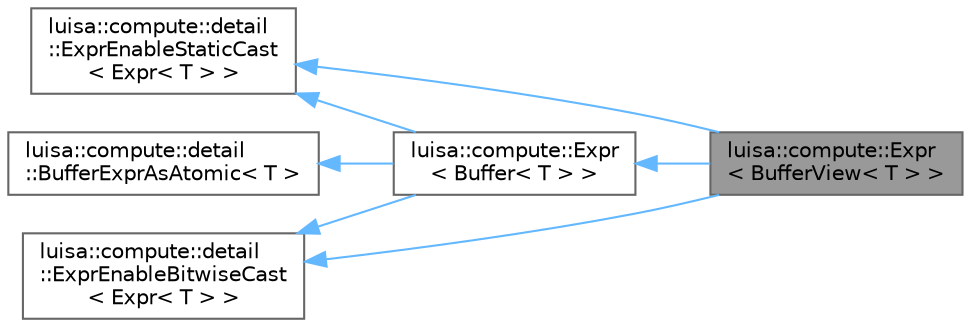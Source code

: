digraph "luisa::compute::Expr&lt; BufferView&lt; T &gt; &gt;"
{
 // LATEX_PDF_SIZE
  bgcolor="transparent";
  edge [fontname=Helvetica,fontsize=10,labelfontname=Helvetica,labelfontsize=10];
  node [fontname=Helvetica,fontsize=10,shape=box,height=0.2,width=0.4];
  rankdir="LR";
  Node1 [id="Node000001",label="luisa::compute::Expr\l\< BufferView\< T \> \>",height=0.2,width=0.4,color="gray40", fillcolor="grey60", style="filled", fontcolor="black",tooltip="Same as Expr<Buffer<T>>"];
  Node2 -> Node1 [id="edge7_Node000001_Node000002",dir="back",color="steelblue1",style="solid",tooltip=" "];
  Node2 [id="Node000002",label="luisa::compute::detail\l::ExprEnableStaticCast\l\< Expr\< T \> \>",height=0.2,width=0.4,color="gray40", fillcolor="white", style="filled",URL="$structluisa_1_1compute_1_1detail_1_1_expr_enable_static_cast.html",tooltip=" "];
  Node3 -> Node1 [id="edge8_Node000001_Node000003",dir="back",color="steelblue1",style="solid",tooltip=" "];
  Node3 [id="Node000003",label="luisa::compute::detail\l::ExprEnableBitwiseCast\l\< Expr\< T \> \>",height=0.2,width=0.4,color="gray40", fillcolor="white", style="filled",URL="$structluisa_1_1compute_1_1detail_1_1_expr_enable_bitwise_cast.html",tooltip=" "];
  Node4 -> Node1 [id="edge9_Node000001_Node000004",dir="back",color="steelblue1",style="solid",tooltip=" "];
  Node4 [id="Node000004",label="luisa::compute::Expr\l\< Buffer\< T \> \>",height=0.2,width=0.4,color="gray40", fillcolor="white", style="filled",URL="$structluisa_1_1compute_1_1_expr_3_01_buffer_3_01_t_01_4_01_4.html",tooltip="Class of Expr<Buffer<T>>"];
  Node2 -> Node4 [id="edge10_Node000004_Node000002",dir="back",color="steelblue1",style="solid",tooltip=" "];
  Node3 -> Node4 [id="edge11_Node000004_Node000003",dir="back",color="steelblue1",style="solid",tooltip=" "];
  Node5 -> Node4 [id="edge12_Node000004_Node000005",dir="back",color="steelblue1",style="solid",tooltip=" "];
  Node5 [id="Node000005",label="luisa::compute::detail\l::BufferExprAsAtomic\< T \>",height=0.2,width=0.4,color="gray40", fillcolor="white", style="filled",URL="$structluisa_1_1compute_1_1detail_1_1_buffer_expr_as_atomic_3_01_t_01_4.html",tooltip=" "];
}
